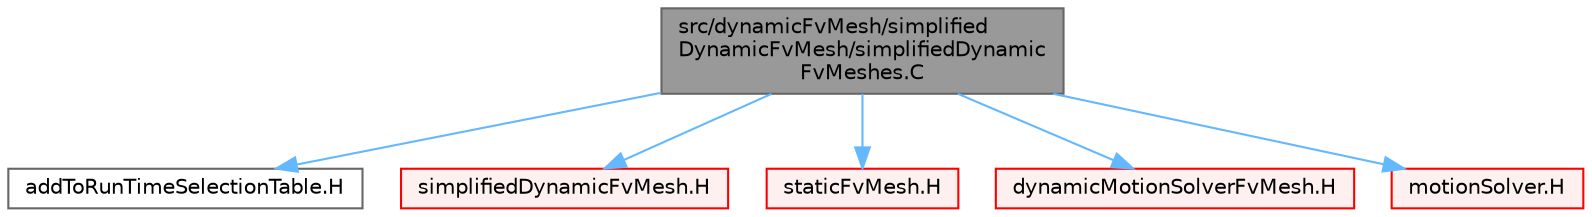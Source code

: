 digraph "src/dynamicFvMesh/simplifiedDynamicFvMesh/simplifiedDynamicFvMeshes.C"
{
 // LATEX_PDF_SIZE
  bgcolor="transparent";
  edge [fontname=Helvetica,fontsize=10,labelfontname=Helvetica,labelfontsize=10];
  node [fontname=Helvetica,fontsize=10,shape=box,height=0.2,width=0.4];
  Node1 [id="Node000001",label="src/dynamicFvMesh/simplified\lDynamicFvMesh/simplifiedDynamic\lFvMeshes.C",height=0.2,width=0.4,color="gray40", fillcolor="grey60", style="filled", fontcolor="black",tooltip=" "];
  Node1 -> Node2 [id="edge1_Node000001_Node000002",color="steelblue1",style="solid",tooltip=" "];
  Node2 [id="Node000002",label="addToRunTimeSelectionTable.H",height=0.2,width=0.4,color="grey40", fillcolor="white", style="filled",URL="$addToRunTimeSelectionTable_8H.html",tooltip="Macros for easy insertion into run-time selection tables."];
  Node1 -> Node3 [id="edge2_Node000001_Node000003",color="steelblue1",style="solid",tooltip=" "];
  Node3 [id="Node000003",label="simplifiedDynamicFvMesh.H",height=0.2,width=0.4,color="red", fillcolor="#FFF0F0", style="filled",URL="$simplifiedDynamicFvMesh_8H.html",tooltip=" "];
  Node1 -> Node372 [id="edge3_Node000001_Node000372",color="steelblue1",style="solid",tooltip=" "];
  Node372 [id="Node000372",label="staticFvMesh.H",height=0.2,width=0.4,color="red", fillcolor="#FFF0F0", style="filled",URL="$staticFvMesh_8H.html",tooltip=" "];
  Node1 -> Node376 [id="edge4_Node000001_Node000376",color="steelblue1",style="solid",tooltip=" "];
  Node376 [id="Node000376",label="dynamicMotionSolverFvMesh.H",height=0.2,width=0.4,color="red", fillcolor="#FFF0F0", style="filled",URL="$dynamicMotionSolverFvMesh_8H.html",tooltip=" "];
  Node1 -> Node377 [id="edge5_Node000001_Node000377",color="steelblue1",style="solid",tooltip=" "];
  Node377 [id="Node000377",label="motionSolver.H",height=0.2,width=0.4,color="red", fillcolor="#FFF0F0", style="filled",URL="$motionSolver_8H.html",tooltip=" "];
}
